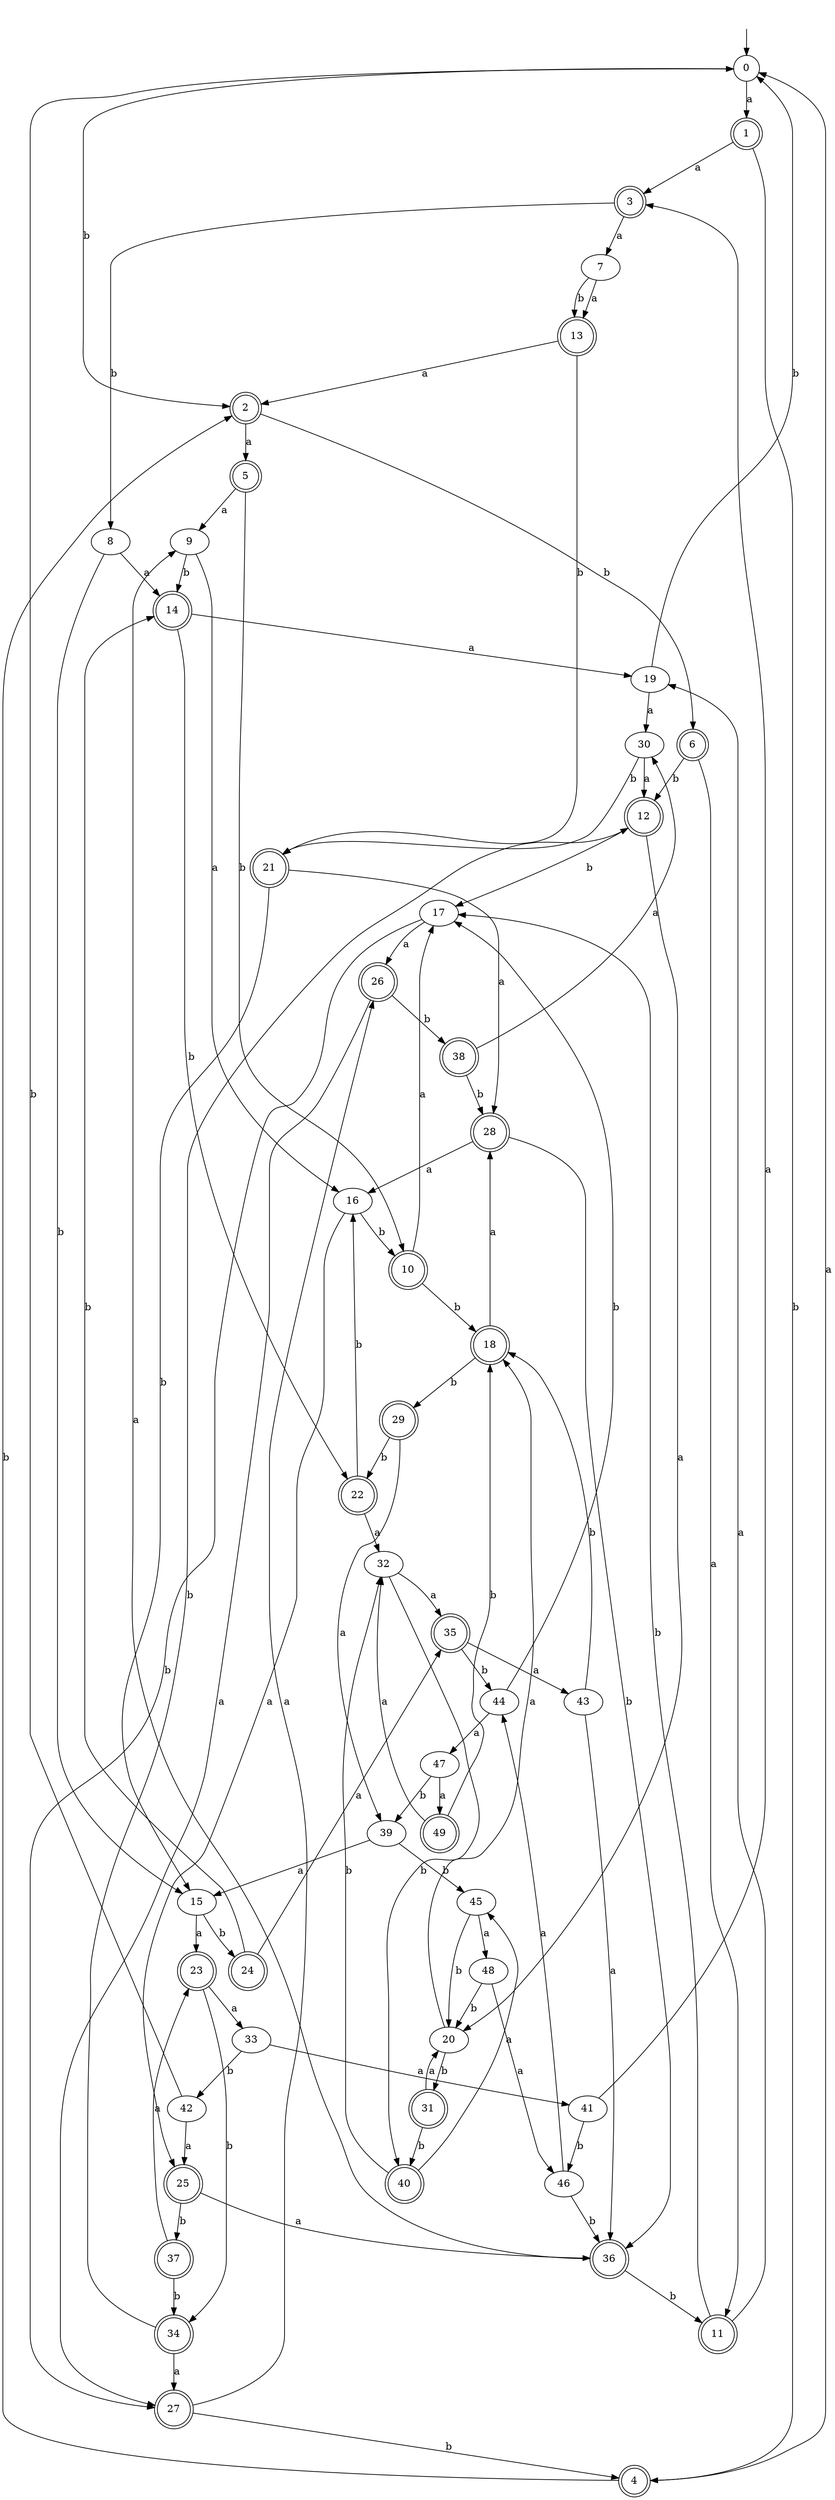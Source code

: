digraph RandomDFA {
  __start0 [label="", shape=none];
  __start0 -> 0 [label=""];
  0 [shape=circle]
  0 -> 1 [label="a"]
  0 -> 2 [label="b"]
  1 [shape=doublecircle]
  1 -> 3 [label="a"]
  1 -> 4 [label="b"]
  2 [shape=doublecircle]
  2 -> 5 [label="a"]
  2 -> 6 [label="b"]
  3 [shape=doublecircle]
  3 -> 7 [label="a"]
  3 -> 8 [label="b"]
  4 [shape=doublecircle]
  4 -> 0 [label="a"]
  4 -> 2 [label="b"]
  5 [shape=doublecircle]
  5 -> 9 [label="a"]
  5 -> 10 [label="b"]
  6 [shape=doublecircle]
  6 -> 11 [label="a"]
  6 -> 12 [label="b"]
  7
  7 -> 13 [label="a"]
  7 -> 13 [label="b"]
  8
  8 -> 14 [label="a"]
  8 -> 15 [label="b"]
  9
  9 -> 16 [label="a"]
  9 -> 14 [label="b"]
  10 [shape=doublecircle]
  10 -> 17 [label="a"]
  10 -> 18 [label="b"]
  11 [shape=doublecircle]
  11 -> 19 [label="a"]
  11 -> 17 [label="b"]
  12 [shape=doublecircle]
  12 -> 20 [label="a"]
  12 -> 17 [label="b"]
  13 [shape=doublecircle]
  13 -> 2 [label="a"]
  13 -> 21 [label="b"]
  14 [shape=doublecircle]
  14 -> 19 [label="a"]
  14 -> 22 [label="b"]
  15
  15 -> 23 [label="a"]
  15 -> 24 [label="b"]
  16
  16 -> 25 [label="a"]
  16 -> 10 [label="b"]
  17
  17 -> 26 [label="a"]
  17 -> 27 [label="b"]
  18 [shape=doublecircle]
  18 -> 28 [label="a"]
  18 -> 29 [label="b"]
  19
  19 -> 30 [label="a"]
  19 -> 0 [label="b"]
  20
  20 -> 18 [label="a"]
  20 -> 31 [label="b"]
  21 [shape=doublecircle]
  21 -> 28 [label="a"]
  21 -> 15 [label="b"]
  22 [shape=doublecircle]
  22 -> 32 [label="a"]
  22 -> 16 [label="b"]
  23 [shape=doublecircle]
  23 -> 33 [label="a"]
  23 -> 34 [label="b"]
  24 [shape=doublecircle]
  24 -> 35 [label="a"]
  24 -> 14 [label="b"]
  25 [shape=doublecircle]
  25 -> 36 [label="a"]
  25 -> 37 [label="b"]
  26 [shape=doublecircle]
  26 -> 27 [label="a"]
  26 -> 38 [label="b"]
  27 [shape=doublecircle]
  27 -> 26 [label="a"]
  27 -> 4 [label="b"]
  28 [shape=doublecircle]
  28 -> 16 [label="a"]
  28 -> 36 [label="b"]
  29 [shape=doublecircle]
  29 -> 39 [label="a"]
  29 -> 22 [label="b"]
  30
  30 -> 12 [label="a"]
  30 -> 21 [label="b"]
  31 [shape=doublecircle]
  31 -> 20 [label="a"]
  31 -> 40 [label="b"]
  32
  32 -> 35 [label="a"]
  32 -> 40 [label="b"]
  33
  33 -> 41 [label="a"]
  33 -> 42 [label="b"]
  34 [shape=doublecircle]
  34 -> 27 [label="a"]
  34 -> 12 [label="b"]
  35 [shape=doublecircle]
  35 -> 43 [label="a"]
  35 -> 44 [label="b"]
  36 [shape=doublecircle]
  36 -> 9 [label="a"]
  36 -> 11 [label="b"]
  37 [shape=doublecircle]
  37 -> 23 [label="a"]
  37 -> 34 [label="b"]
  38 [shape=doublecircle]
  38 -> 30 [label="a"]
  38 -> 28 [label="b"]
  39
  39 -> 15 [label="a"]
  39 -> 45 [label="b"]
  40 [shape=doublecircle]
  40 -> 45 [label="a"]
  40 -> 32 [label="b"]
  41
  41 -> 3 [label="a"]
  41 -> 46 [label="b"]
  42
  42 -> 25 [label="a"]
  42 -> 0 [label="b"]
  43
  43 -> 36 [label="a"]
  43 -> 18 [label="b"]
  44
  44 -> 47 [label="a"]
  44 -> 17 [label="b"]
  45
  45 -> 48 [label="a"]
  45 -> 20 [label="b"]
  46
  46 -> 44 [label="a"]
  46 -> 36 [label="b"]
  47
  47 -> 49 [label="a"]
  47 -> 39 [label="b"]
  48
  48 -> 46 [label="a"]
  48 -> 20 [label="b"]
  49 [shape=doublecircle]
  49 -> 32 [label="a"]
  49 -> 18 [label="b"]
}
